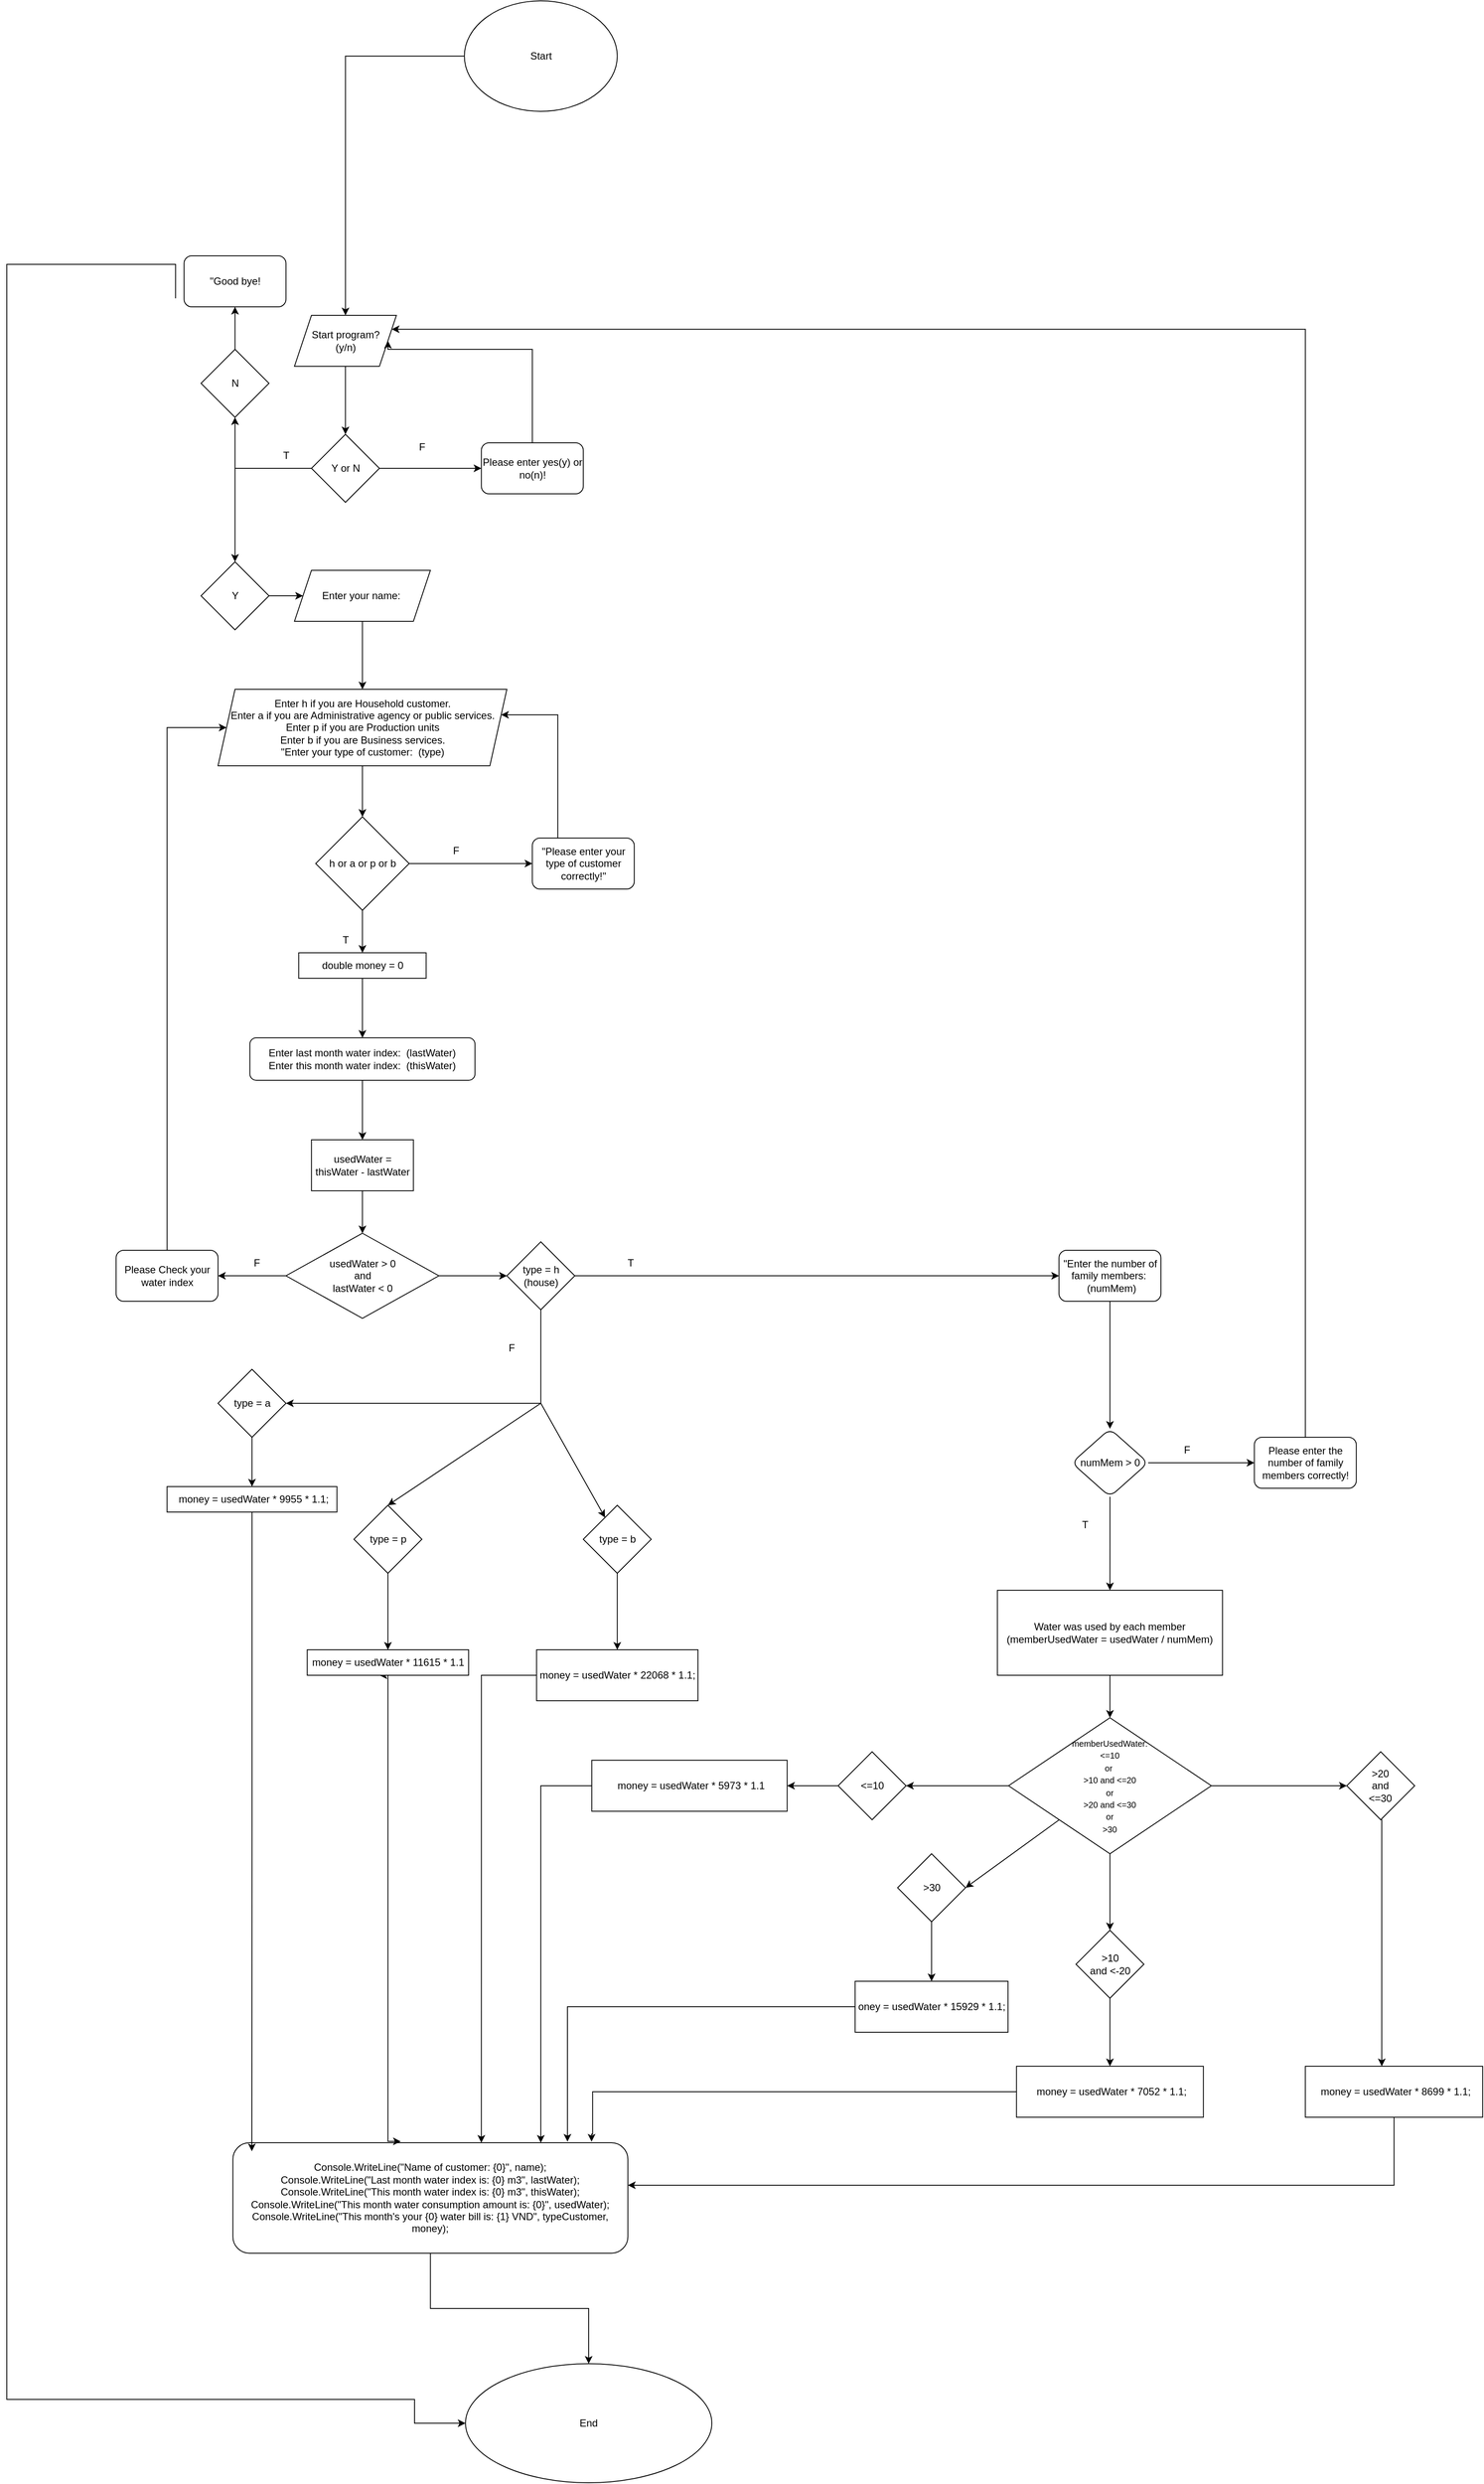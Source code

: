 <mxfile version="23.0.2" type="device">
  <diagram name="Page-1" id="1W59cAZbDxLe2ViU_KJG">
    <mxGraphModel dx="619" dy="1838" grid="1" gridSize="10" guides="1" tooltips="1" connect="1" arrows="1" fold="1" page="1" pageScale="1" pageWidth="850" pageHeight="1100" math="0" shadow="0">
      <root>
        <mxCell id="0" />
        <mxCell id="1" parent="0" />
        <mxCell id="25vutI120iv0R7yCuZB1-7" value="" style="edgeStyle=orthogonalEdgeStyle;rounded=0;orthogonalLoop=1;jettySize=auto;html=1;" edge="1" parent="1" source="25vutI120iv0R7yCuZB1-1" target="25vutI120iv0R7yCuZB1-2">
          <mxGeometry relative="1" as="geometry" />
        </mxCell>
        <mxCell id="25vutI120iv0R7yCuZB1-1" value="Start" style="ellipse;whiteSpace=wrap;html=1;" vertex="1" parent="1">
          <mxGeometry x="1958.67" y="90" width="180" height="130" as="geometry" />
        </mxCell>
        <mxCell id="25vutI120iv0R7yCuZB1-4" value="" style="edgeStyle=orthogonalEdgeStyle;rounded=0;orthogonalLoop=1;jettySize=auto;html=1;" edge="1" parent="1" source="25vutI120iv0R7yCuZB1-2" target="25vutI120iv0R7yCuZB1-3">
          <mxGeometry relative="1" as="geometry" />
        </mxCell>
        <mxCell id="25vutI120iv0R7yCuZB1-2" value="Start program?&lt;br&gt;(y/n)" style="shape=parallelogram;perimeter=parallelogramPerimeter;whiteSpace=wrap;html=1;fixedSize=1;" vertex="1" parent="1">
          <mxGeometry x="1758.67" y="460" width="120" height="60" as="geometry" />
        </mxCell>
        <mxCell id="25vutI120iv0R7yCuZB1-17" value="" style="edgeStyle=orthogonalEdgeStyle;rounded=0;orthogonalLoop=1;jettySize=auto;html=1;" edge="1" parent="1" source="25vutI120iv0R7yCuZB1-3" target="25vutI120iv0R7yCuZB1-16">
          <mxGeometry relative="1" as="geometry" />
        </mxCell>
        <mxCell id="25vutI120iv0R7yCuZB1-3" value="Y or N" style="rhombus;whiteSpace=wrap;html=1;" vertex="1" parent="1">
          <mxGeometry x="1778.67" y="600" width="80" height="80" as="geometry" />
        </mxCell>
        <mxCell id="25vutI120iv0R7yCuZB1-21" style="edgeStyle=orthogonalEdgeStyle;rounded=0;orthogonalLoop=1;jettySize=auto;html=1;entryX=1;entryY=0.5;entryDx=0;entryDy=0;" edge="1" parent="1" source="25vutI120iv0R7yCuZB1-16" target="25vutI120iv0R7yCuZB1-2">
          <mxGeometry relative="1" as="geometry">
            <Array as="points">
              <mxPoint x="2038.67" y="500" />
              <mxPoint x="1868.67" y="500" />
            </Array>
          </mxGeometry>
        </mxCell>
        <mxCell id="25vutI120iv0R7yCuZB1-16" value="Please enter yes(y) or no(n)!" style="rounded=1;whiteSpace=wrap;html=1;" vertex="1" parent="1">
          <mxGeometry x="1978.67" y="610" width="120" height="60" as="geometry" />
        </mxCell>
        <mxCell id="25vutI120iv0R7yCuZB1-20" value="F" style="text;html=1;strokeColor=none;fillColor=none;align=center;verticalAlign=middle;whiteSpace=wrap;rounded=0;" vertex="1" parent="1">
          <mxGeometry x="1878.67" y="600" width="60" height="30" as="geometry" />
        </mxCell>
        <mxCell id="25vutI120iv0R7yCuZB1-23" value="T" style="text;html=1;strokeColor=none;fillColor=none;align=center;verticalAlign=middle;whiteSpace=wrap;rounded=0;" vertex="1" parent="1">
          <mxGeometry x="1718.67" y="610" width="60" height="30" as="geometry" />
        </mxCell>
        <mxCell id="25vutI120iv0R7yCuZB1-27" value="" style="endArrow=none;html=1;rounded=0;entryX=0;entryY=0.5;entryDx=0;entryDy=0;" edge="1" parent="1" target="25vutI120iv0R7yCuZB1-3">
          <mxGeometry width="50" height="50" relative="1" as="geometry">
            <mxPoint x="1688.67" y="640" as="sourcePoint" />
            <mxPoint x="1848.67" y="680" as="targetPoint" />
          </mxGeometry>
        </mxCell>
        <mxCell id="25vutI120iv0R7yCuZB1-28" value="" style="endArrow=classic;html=1;rounded=0;" edge="1" parent="1">
          <mxGeometry width="50" height="50" relative="1" as="geometry">
            <mxPoint x="1688.67" y="640" as="sourcePoint" />
            <mxPoint x="1688.67" y="580" as="targetPoint" />
          </mxGeometry>
        </mxCell>
        <mxCell id="25vutI120iv0R7yCuZB1-29" value="" style="endArrow=classic;html=1;rounded=0;" edge="1" parent="1">
          <mxGeometry width="50" height="50" relative="1" as="geometry">
            <mxPoint x="1688.67" y="640" as="sourcePoint" />
            <mxPoint x="1688.67" y="750" as="targetPoint" />
          </mxGeometry>
        </mxCell>
        <mxCell id="25vutI120iv0R7yCuZB1-33" value="" style="edgeStyle=orthogonalEdgeStyle;rounded=0;orthogonalLoop=1;jettySize=auto;html=1;" edge="1" parent="1" source="25vutI120iv0R7yCuZB1-30" target="25vutI120iv0R7yCuZB1-32">
          <mxGeometry relative="1" as="geometry" />
        </mxCell>
        <mxCell id="25vutI120iv0R7yCuZB1-30" value="N" style="rhombus;whiteSpace=wrap;html=1;" vertex="1" parent="1">
          <mxGeometry x="1648.67" y="500" width="80" height="80" as="geometry" />
        </mxCell>
        <mxCell id="25vutI120iv0R7yCuZB1-38" value="" style="edgeStyle=orthogonalEdgeStyle;rounded=0;orthogonalLoop=1;jettySize=auto;html=1;" edge="1" parent="1" source="25vutI120iv0R7yCuZB1-31" target="25vutI120iv0R7yCuZB1-37">
          <mxGeometry relative="1" as="geometry" />
        </mxCell>
        <mxCell id="25vutI120iv0R7yCuZB1-31" value="Y" style="rhombus;whiteSpace=wrap;html=1;" vertex="1" parent="1">
          <mxGeometry x="1648.67" y="750" width="80" height="80" as="geometry" />
        </mxCell>
        <mxCell id="25vutI120iv0R7yCuZB1-32" value="&quot;Good bye!" style="rounded=1;whiteSpace=wrap;html=1;" vertex="1" parent="1">
          <mxGeometry x="1628.67" y="390" width="120" height="60" as="geometry" />
        </mxCell>
        <mxCell id="25vutI120iv0R7yCuZB1-40" value="" style="edgeStyle=orthogonalEdgeStyle;rounded=0;orthogonalLoop=1;jettySize=auto;html=1;" edge="1" parent="1" source="25vutI120iv0R7yCuZB1-37" target="25vutI120iv0R7yCuZB1-39">
          <mxGeometry relative="1" as="geometry" />
        </mxCell>
        <mxCell id="25vutI120iv0R7yCuZB1-37" value="Enter your name:&amp;nbsp;" style="shape=parallelogram;perimeter=parallelogramPerimeter;whiteSpace=wrap;html=1;fixedSize=1;" vertex="1" parent="1">
          <mxGeometry x="1758.67" y="760" width="160" height="60" as="geometry" />
        </mxCell>
        <mxCell id="25vutI120iv0R7yCuZB1-43" value="" style="edgeStyle=orthogonalEdgeStyle;rounded=0;orthogonalLoop=1;jettySize=auto;html=1;" edge="1" parent="1" source="25vutI120iv0R7yCuZB1-39" target="25vutI120iv0R7yCuZB1-42">
          <mxGeometry relative="1" as="geometry" />
        </mxCell>
        <mxCell id="25vutI120iv0R7yCuZB1-39" value="&lt;font style=&quot;font-size: 12px;&quot;&gt;Enter h if you are Household customer.&lt;br&gt;&lt;span style=&quot;&quot;&gt;Enter a if you are Administrative agency or public services.&lt;/span&gt;&lt;br&gt;&lt;span style=&quot;&quot;&gt;Enter p if you are Production units&lt;/span&gt;&lt;br&gt;&lt;span style=&quot;&quot;&gt;Enter b if you are Business services.&lt;/span&gt;&lt;br&gt;&lt;span style=&quot;&quot;&gt;&quot;Enter your type of customer:&amp;nbsp; (type)&lt;/span&gt;&lt;br&gt;&lt;/font&gt;" style="shape=parallelogram;perimeter=parallelogramPerimeter;whiteSpace=wrap;html=1;fixedSize=1;" vertex="1" parent="1">
          <mxGeometry x="1668.67" y="900" width="340" height="90" as="geometry" />
        </mxCell>
        <mxCell id="25vutI120iv0R7yCuZB1-46" value="" style="edgeStyle=orthogonalEdgeStyle;rounded=0;orthogonalLoop=1;jettySize=auto;html=1;" edge="1" parent="1" source="25vutI120iv0R7yCuZB1-42" target="25vutI120iv0R7yCuZB1-45">
          <mxGeometry relative="1" as="geometry" />
        </mxCell>
        <mxCell id="25vutI120iv0R7yCuZB1-42" value="h or a or p or b" style="rhombus;whiteSpace=wrap;html=1;" vertex="1" parent="1">
          <mxGeometry x="1783.67" y="1050" width="110" height="110" as="geometry" />
        </mxCell>
        <mxCell id="25vutI120iv0R7yCuZB1-48" style="edgeStyle=orthogonalEdgeStyle;rounded=0;orthogonalLoop=1;jettySize=auto;html=1;" edge="1" parent="1" target="25vutI120iv0R7yCuZB1-39">
          <mxGeometry relative="1" as="geometry">
            <mxPoint x="2098.69" y="906.32" as="targetPoint" />
            <mxPoint x="2131.07" y="1075" as="sourcePoint" />
            <Array as="points">
              <mxPoint x="2130.67" y="1076" />
              <mxPoint x="2068.67" y="1076" />
              <mxPoint x="2068.67" y="930" />
            </Array>
          </mxGeometry>
        </mxCell>
        <mxCell id="25vutI120iv0R7yCuZB1-45" value="&quot;Please enter your type of customer correctly!&quot;" style="rounded=1;whiteSpace=wrap;html=1;" vertex="1" parent="1">
          <mxGeometry x="2038.67" y="1075" width="120" height="60" as="geometry" />
        </mxCell>
        <mxCell id="25vutI120iv0R7yCuZB1-47" value="F" style="text;html=1;strokeColor=none;fillColor=none;align=center;verticalAlign=middle;whiteSpace=wrap;rounded=0;" vertex="1" parent="1">
          <mxGeometry x="1918.67" y="1075" width="60" height="30" as="geometry" />
        </mxCell>
        <mxCell id="25vutI120iv0R7yCuZB1-52" value="T" style="text;html=1;strokeColor=none;fillColor=none;align=center;verticalAlign=middle;whiteSpace=wrap;rounded=0;" vertex="1" parent="1">
          <mxGeometry x="1788.67" y="1180" width="60" height="30" as="geometry" />
        </mxCell>
        <mxCell id="25vutI120iv0R7yCuZB1-53" value="" style="endArrow=classic;html=1;rounded=0;exitX=0.5;exitY=1;exitDx=0;exitDy=0;entryX=0.5;entryY=0;entryDx=0;entryDy=0;" edge="1" parent="1" source="25vutI120iv0R7yCuZB1-42" target="25vutI120iv0R7yCuZB1-54">
          <mxGeometry width="50" height="50" relative="1" as="geometry">
            <mxPoint x="1938.67" y="1470" as="sourcePoint" />
            <mxPoint x="1838.67" y="1280" as="targetPoint" />
          </mxGeometry>
        </mxCell>
        <mxCell id="25vutI120iv0R7yCuZB1-61" value="" style="edgeStyle=orthogonalEdgeStyle;rounded=0;orthogonalLoop=1;jettySize=auto;html=1;" edge="1" parent="1" source="25vutI120iv0R7yCuZB1-54" target="25vutI120iv0R7yCuZB1-59">
          <mxGeometry relative="1" as="geometry" />
        </mxCell>
        <mxCell id="25vutI120iv0R7yCuZB1-54" value="double money = 0&lt;br&gt;" style="rounded=0;whiteSpace=wrap;html=1;" vertex="1" parent="1">
          <mxGeometry x="1763.67" y="1210" width="150" height="30" as="geometry" />
        </mxCell>
        <mxCell id="25vutI120iv0R7yCuZB1-69" value="" style="edgeStyle=orthogonalEdgeStyle;rounded=0;orthogonalLoop=1;jettySize=auto;html=1;" edge="1" parent="1" source="25vutI120iv0R7yCuZB1-59" target="25vutI120iv0R7yCuZB1-68">
          <mxGeometry relative="1" as="geometry" />
        </mxCell>
        <mxCell id="25vutI120iv0R7yCuZB1-59" value="Enter last month water index:&amp;nbsp; (lastWater)&lt;br&gt;Enter this month water index:&amp;nbsp; (thisWater)" style="rounded=1;whiteSpace=wrap;html=1;" vertex="1" parent="1">
          <mxGeometry x="1706.17" y="1310" width="265" height="50" as="geometry" />
        </mxCell>
        <mxCell id="25vutI120iv0R7yCuZB1-71" value="" style="edgeStyle=orthogonalEdgeStyle;rounded=0;orthogonalLoop=1;jettySize=auto;html=1;" edge="1" parent="1" source="25vutI120iv0R7yCuZB1-68" target="25vutI120iv0R7yCuZB1-70">
          <mxGeometry relative="1" as="geometry" />
        </mxCell>
        <mxCell id="25vutI120iv0R7yCuZB1-68" value="usedWater = thisWater - lastWater" style="rounded=0;whiteSpace=wrap;html=1;" vertex="1" parent="1">
          <mxGeometry x="1778.67" y="1430" width="120" height="60" as="geometry" />
        </mxCell>
        <mxCell id="25vutI120iv0R7yCuZB1-73" value="" style="edgeStyle=orthogonalEdgeStyle;rounded=0;orthogonalLoop=1;jettySize=auto;html=1;" edge="1" parent="1" source="25vutI120iv0R7yCuZB1-70" target="25vutI120iv0R7yCuZB1-72">
          <mxGeometry relative="1" as="geometry" />
        </mxCell>
        <mxCell id="25vutI120iv0R7yCuZB1-78" value="" style="edgeStyle=orthogonalEdgeStyle;rounded=0;orthogonalLoop=1;jettySize=auto;html=1;" edge="1" parent="1" source="25vutI120iv0R7yCuZB1-70" target="25vutI120iv0R7yCuZB1-77">
          <mxGeometry relative="1" as="geometry" />
        </mxCell>
        <mxCell id="25vutI120iv0R7yCuZB1-70" value="usedWater &amp;gt; 0&lt;br&gt;and&lt;br&gt;lastWater &amp;lt; 0" style="rhombus;whiteSpace=wrap;html=1;rounded=0;" vertex="1" parent="1">
          <mxGeometry x="1748.67" y="1540" width="180" height="100" as="geometry" />
        </mxCell>
        <mxCell id="25vutI120iv0R7yCuZB1-74" style="edgeStyle=orthogonalEdgeStyle;rounded=0;orthogonalLoop=1;jettySize=auto;html=1;" edge="1" parent="1" source="25vutI120iv0R7yCuZB1-72" target="25vutI120iv0R7yCuZB1-39">
          <mxGeometry relative="1" as="geometry">
            <mxPoint x="1608.67" y="930.0" as="targetPoint" />
            <Array as="points">
              <mxPoint x="1608.67" y="945" />
            </Array>
          </mxGeometry>
        </mxCell>
        <mxCell id="25vutI120iv0R7yCuZB1-72" value="Please Check your water index" style="rounded=1;whiteSpace=wrap;html=1;" vertex="1" parent="1">
          <mxGeometry x="1548.67" y="1560" width="120" height="60" as="geometry" />
        </mxCell>
        <mxCell id="25vutI120iv0R7yCuZB1-76" value="F" style="text;html=1;align=center;verticalAlign=middle;resizable=0;points=[];autosize=1;strokeColor=none;fillColor=none;" vertex="1" parent="1">
          <mxGeometry x="1698.67" y="1560" width="30" height="30" as="geometry" />
        </mxCell>
        <mxCell id="25vutI120iv0R7yCuZB1-80" value="" style="edgeStyle=orthogonalEdgeStyle;rounded=0;orthogonalLoop=1;jettySize=auto;html=1;" edge="1" parent="1" source="25vutI120iv0R7yCuZB1-77" target="25vutI120iv0R7yCuZB1-79">
          <mxGeometry relative="1" as="geometry" />
        </mxCell>
        <mxCell id="25vutI120iv0R7yCuZB1-77" value="type = h&lt;br&gt;(house)" style="rhombus;whiteSpace=wrap;html=1;rounded=0;" vertex="1" parent="1">
          <mxGeometry x="2008.67" y="1550" width="80" height="80" as="geometry" />
        </mxCell>
        <mxCell id="25vutI120iv0R7yCuZB1-84" value="" style="edgeStyle=orthogonalEdgeStyle;rounded=0;orthogonalLoop=1;jettySize=auto;html=1;" edge="1" parent="1" source="25vutI120iv0R7yCuZB1-79" target="25vutI120iv0R7yCuZB1-83">
          <mxGeometry relative="1" as="geometry" />
        </mxCell>
        <mxCell id="25vutI120iv0R7yCuZB1-79" value="&quot;Enter the number of family members:&amp;nbsp; &amp;nbsp;(numMem)" style="rounded=1;whiteSpace=wrap;html=1;" vertex="1" parent="1">
          <mxGeometry x="2658.67" y="1560" width="120" height="60" as="geometry" />
        </mxCell>
        <mxCell id="25vutI120iv0R7yCuZB1-82" value="T" style="text;html=1;align=center;verticalAlign=middle;resizable=0;points=[];autosize=1;strokeColor=none;fillColor=none;" vertex="1" parent="1">
          <mxGeometry x="2138.67" y="1560" width="30" height="30" as="geometry" />
        </mxCell>
        <mxCell id="25vutI120iv0R7yCuZB1-86" value="" style="edgeStyle=orthogonalEdgeStyle;rounded=0;orthogonalLoop=1;jettySize=auto;html=1;" edge="1" parent="1" source="25vutI120iv0R7yCuZB1-83">
          <mxGeometry relative="1" as="geometry">
            <mxPoint x="2718.67" y="1960" as="targetPoint" />
            <Array as="points">
              <mxPoint x="2718.67" y="1905" />
              <mxPoint x="2719.67" y="1960" />
            </Array>
          </mxGeometry>
        </mxCell>
        <mxCell id="25vutI120iv0R7yCuZB1-92" value="" style="edgeStyle=orthogonalEdgeStyle;rounded=0;orthogonalLoop=1;jettySize=auto;html=1;" edge="1" parent="1" source="25vutI120iv0R7yCuZB1-83" target="25vutI120iv0R7yCuZB1-91">
          <mxGeometry relative="1" as="geometry" />
        </mxCell>
        <mxCell id="25vutI120iv0R7yCuZB1-83" value="numMem &amp;gt; 0" style="rhombus;whiteSpace=wrap;html=1;rounded=1;" vertex="1" parent="1">
          <mxGeometry x="2673.67" y="1770" width="90" height="80" as="geometry" />
        </mxCell>
        <mxCell id="25vutI120iv0R7yCuZB1-93" style="edgeStyle=orthogonalEdgeStyle;rounded=0;orthogonalLoop=1;jettySize=auto;html=1;entryX=1;entryY=0.25;entryDx=0;entryDy=0;" edge="1" parent="1" source="25vutI120iv0R7yCuZB1-91" target="25vutI120iv0R7yCuZB1-2">
          <mxGeometry relative="1" as="geometry">
            <mxPoint x="2720.099" y="250" as="targetPoint" />
            <Array as="points">
              <mxPoint x="2948.67" y="476" />
            </Array>
          </mxGeometry>
        </mxCell>
        <mxCell id="25vutI120iv0R7yCuZB1-91" value="Please enter the number of family members correctly!" style="rounded=1;whiteSpace=wrap;html=1;" vertex="1" parent="1">
          <mxGeometry x="2888.67" y="1780" width="120" height="60" as="geometry" />
        </mxCell>
        <mxCell id="25vutI120iv0R7yCuZB1-94" value="F" style="text;html=1;align=center;verticalAlign=middle;resizable=0;points=[];autosize=1;strokeColor=none;fillColor=none;" vertex="1" parent="1">
          <mxGeometry x="2793.67" y="1780" width="30" height="30" as="geometry" />
        </mxCell>
        <mxCell id="25vutI120iv0R7yCuZB1-95" value="T" style="text;html=1;align=center;verticalAlign=middle;resizable=0;points=[];autosize=1;strokeColor=none;fillColor=none;" vertex="1" parent="1">
          <mxGeometry x="2673.67" y="1868" width="30" height="30" as="geometry" />
        </mxCell>
        <mxCell id="25vutI120iv0R7yCuZB1-98" value="" style="edgeStyle=orthogonalEdgeStyle;rounded=0;orthogonalLoop=1;jettySize=auto;html=1;" edge="1" parent="1" source="25vutI120iv0R7yCuZB1-96" target="25vutI120iv0R7yCuZB1-97">
          <mxGeometry relative="1" as="geometry" />
        </mxCell>
        <mxCell id="25vutI120iv0R7yCuZB1-96" value="Water was used by each member&lt;br&gt;(memberUsedWater = usedWater / numMem)" style="rounded=0;whiteSpace=wrap;html=1;" vertex="1" parent="1">
          <mxGeometry x="2586.17" y="1960" width="265" height="100" as="geometry" />
        </mxCell>
        <mxCell id="25vutI120iv0R7yCuZB1-104" value="" style="edgeStyle=orthogonalEdgeStyle;rounded=0;orthogonalLoop=1;jettySize=auto;html=1;" edge="1" parent="1" source="25vutI120iv0R7yCuZB1-97" target="25vutI120iv0R7yCuZB1-103">
          <mxGeometry relative="1" as="geometry" />
        </mxCell>
        <mxCell id="25vutI120iv0R7yCuZB1-108" value="" style="edgeStyle=orthogonalEdgeStyle;rounded=0;orthogonalLoop=1;jettySize=auto;html=1;" edge="1" parent="1" source="25vutI120iv0R7yCuZB1-97" target="25vutI120iv0R7yCuZB1-107">
          <mxGeometry relative="1" as="geometry" />
        </mxCell>
        <mxCell id="25vutI120iv0R7yCuZB1-116" value="" style="edgeStyle=orthogonalEdgeStyle;rounded=0;orthogonalLoop=1;jettySize=auto;html=1;" edge="1" parent="1" source="25vutI120iv0R7yCuZB1-97" target="25vutI120iv0R7yCuZB1-115">
          <mxGeometry relative="1" as="geometry" />
        </mxCell>
        <mxCell id="25vutI120iv0R7yCuZB1-97" value="&lt;font style=&quot;font-size: 10px;&quot;&gt;memberUsedWater:&lt;br&gt;&amp;lt;=10&lt;br&gt;or&amp;nbsp;&lt;br&gt;&amp;gt;10 and &amp;lt;=20&lt;br&gt;or&lt;br&gt;&amp;gt;20 and &amp;lt;=30&lt;br&gt;or&lt;br&gt;&amp;gt;30&lt;/font&gt;" style="rhombus;whiteSpace=wrap;html=1;rounded=0;" vertex="1" parent="1">
          <mxGeometry x="2599.3" y="2110" width="238.75" height="160" as="geometry" />
        </mxCell>
        <mxCell id="25vutI120iv0R7yCuZB1-101" style="edgeStyle=orthogonalEdgeStyle;rounded=0;orthogonalLoop=1;jettySize=auto;html=1;exitX=0;exitY=1;exitDx=0;exitDy=0;entryX=0;entryY=0.5;entryDx=0;entryDy=0;" edge="1" parent="1" target="25vutI120iv0R7yCuZB1-102">
          <mxGeometry relative="1" as="geometry">
            <mxPoint x="1858.67" y="2912" as="targetPoint" />
            <mxPoint x="1618.67" y="440" as="sourcePoint" />
            <Array as="points">
              <mxPoint x="1619" y="400" />
              <mxPoint x="1420" y="400" />
              <mxPoint x="1420" y="2912" />
              <mxPoint x="1900" y="2912" />
              <mxPoint x="1900" y="2940" />
            </Array>
          </mxGeometry>
        </mxCell>
        <mxCell id="25vutI120iv0R7yCuZB1-102" value="End" style="ellipse;whiteSpace=wrap;html=1;" vertex="1" parent="1">
          <mxGeometry x="1960" y="2870" width="290" height="140" as="geometry" />
        </mxCell>
        <mxCell id="25vutI120iv0R7yCuZB1-106" value="" style="edgeStyle=orthogonalEdgeStyle;rounded=0;orthogonalLoop=1;jettySize=auto;html=1;" edge="1" parent="1" source="25vutI120iv0R7yCuZB1-103" target="25vutI120iv0R7yCuZB1-105">
          <mxGeometry relative="1" as="geometry" />
        </mxCell>
        <mxCell id="25vutI120iv0R7yCuZB1-103" value="&amp;lt;=10" style="rhombus;whiteSpace=wrap;html=1;rounded=0;" vertex="1" parent="1">
          <mxGeometry x="2398.665" y="2150" width="80" height="80" as="geometry" />
        </mxCell>
        <mxCell id="25vutI120iv0R7yCuZB1-111" style="edgeStyle=orthogonalEdgeStyle;rounded=0;orthogonalLoop=1;jettySize=auto;html=1;" edge="1" parent="1" source="25vutI120iv0R7yCuZB1-105" target="25vutI120iv0R7yCuZB1-109">
          <mxGeometry relative="1" as="geometry">
            <Array as="points">
              <mxPoint x="2048.67" y="2190" />
            </Array>
          </mxGeometry>
        </mxCell>
        <mxCell id="25vutI120iv0R7yCuZB1-105" value="&amp;nbsp;money = usedWater * 5973 * 1.1" style="whiteSpace=wrap;html=1;rounded=0;" vertex="1" parent="1">
          <mxGeometry x="2108.67" y="2160" width="230" height="60" as="geometry" />
        </mxCell>
        <mxCell id="25vutI120iv0R7yCuZB1-113" value="" style="edgeStyle=orthogonalEdgeStyle;rounded=0;orthogonalLoop=1;jettySize=auto;html=1;" edge="1" parent="1" source="25vutI120iv0R7yCuZB1-107" target="25vutI120iv0R7yCuZB1-112">
          <mxGeometry relative="1" as="geometry" />
        </mxCell>
        <mxCell id="25vutI120iv0R7yCuZB1-107" value="&amp;gt;10&lt;br&gt;and &amp;lt;-20" style="rhombus;whiteSpace=wrap;html=1;rounded=0;" vertex="1" parent="1">
          <mxGeometry x="2678.665" y="2360" width="80" height="80" as="geometry" />
        </mxCell>
        <mxCell id="25vutI120iv0R7yCuZB1-152" style="edgeStyle=orthogonalEdgeStyle;rounded=0;orthogonalLoop=1;jettySize=auto;html=1;" edge="1" parent="1" source="25vutI120iv0R7yCuZB1-109" target="25vutI120iv0R7yCuZB1-102">
          <mxGeometry relative="1" as="geometry" />
        </mxCell>
        <mxCell id="25vutI120iv0R7yCuZB1-109" value="&lt;div&gt;Console.WriteLine(&quot;Name of customer: {0}&quot;, name);&lt;/div&gt;&lt;div&gt;Console.WriteLine(&quot;Last month water index is: {0} m3&quot;, lastWater);&lt;/div&gt;&lt;div&gt;Console.WriteLine(&quot;This month water index is: {0} m3&quot;, thisWater);&lt;/div&gt;&lt;div&gt;Console.WriteLine(&quot;This month water consumption amount is: {0}&quot;, usedWater);&lt;/div&gt;&lt;div&gt;Console.WriteLine(&quot;This month&#39;s your {0} water bill is: {1} VND&quot;, typeCustomer, money);&lt;/div&gt;" style="rounded=1;whiteSpace=wrap;html=1;" vertex="1" parent="1">
          <mxGeometry x="1686.17" y="2610" width="465" height="130" as="geometry" />
        </mxCell>
        <mxCell id="25vutI120iv0R7yCuZB1-114" style="edgeStyle=orthogonalEdgeStyle;rounded=0;orthogonalLoop=1;jettySize=auto;html=1;entryX=0.908;entryY=-0.01;entryDx=0;entryDy=0;entryPerimeter=0;" edge="1" parent="1" source="25vutI120iv0R7yCuZB1-112" target="25vutI120iv0R7yCuZB1-109">
          <mxGeometry relative="1" as="geometry">
            <mxPoint x="2108.67" y="2600.0" as="targetPoint" />
            <Array as="points">
              <mxPoint x="2109.67" y="2550" />
              <mxPoint x="2109.67" y="2600" />
            </Array>
          </mxGeometry>
        </mxCell>
        <mxCell id="25vutI120iv0R7yCuZB1-112" value="&lt;div&gt;&lt;span style=&quot;background-color: initial;&quot;&gt;&amp;nbsp;money = usedWater * 7052 * 1.1;&lt;/span&gt;&lt;br&gt;&lt;/div&gt;" style="whiteSpace=wrap;html=1;rounded=0;" vertex="1" parent="1">
          <mxGeometry x="2608.66" y="2520" width="220" height="60" as="geometry" />
        </mxCell>
        <mxCell id="25vutI120iv0R7yCuZB1-120" value="" style="edgeStyle=orthogonalEdgeStyle;rounded=0;orthogonalLoop=1;jettySize=auto;html=1;exitX=0.5;exitY=1;exitDx=0;exitDy=0;" edge="1" parent="1" source="25vutI120iv0R7yCuZB1-115" target="25vutI120iv0R7yCuZB1-119">
          <mxGeometry relative="1" as="geometry">
            <mxPoint x="2958.675" y="2200" as="sourcePoint" />
            <Array as="points">
              <mxPoint x="3038.67" y="2440" />
              <mxPoint x="3038.67" y="2440" />
            </Array>
          </mxGeometry>
        </mxCell>
        <mxCell id="25vutI120iv0R7yCuZB1-115" value="&amp;gt;20&lt;br&gt;and&lt;br&gt;&amp;lt;=30" style="rhombus;whiteSpace=wrap;html=1;rounded=0;" vertex="1" parent="1">
          <mxGeometry x="2997.425" y="2150" width="80" height="80" as="geometry" />
        </mxCell>
        <mxCell id="25vutI120iv0R7yCuZB1-121" style="edgeStyle=orthogonalEdgeStyle;rounded=0;orthogonalLoop=1;jettySize=auto;html=1;" edge="1" parent="1" source="25vutI120iv0R7yCuZB1-119" target="25vutI120iv0R7yCuZB1-109">
          <mxGeometry relative="1" as="geometry">
            <mxPoint x="2298.67" y="2720" as="targetPoint" />
            <Array as="points">
              <mxPoint x="3053.67" y="2660" />
            </Array>
          </mxGeometry>
        </mxCell>
        <mxCell id="25vutI120iv0R7yCuZB1-119" value="&amp;nbsp;money = usedWater * 8699 * 1.1;" style="whiteSpace=wrap;html=1;rounded=0;" vertex="1" parent="1">
          <mxGeometry x="2948.67" y="2520" width="208.75" height="60" as="geometry" />
        </mxCell>
        <mxCell id="25vutI120iv0R7yCuZB1-122" value="" style="endArrow=classic;html=1;rounded=0;exitX=0;exitY=1;exitDx=0;exitDy=0;entryX=1;entryY=0.5;entryDx=0;entryDy=0;" edge="1" parent="1" source="25vutI120iv0R7yCuZB1-97" target="25vutI120iv0R7yCuZB1-123">
          <mxGeometry width="50" height="50" relative="1" as="geometry">
            <mxPoint x="3048.67" y="2610" as="sourcePoint" />
            <mxPoint x="2558.67" y="2300" as="targetPoint" />
          </mxGeometry>
        </mxCell>
        <mxCell id="25vutI120iv0R7yCuZB1-125" value="" style="edgeStyle=orthogonalEdgeStyle;rounded=0;orthogonalLoop=1;jettySize=auto;html=1;" edge="1" parent="1" source="25vutI120iv0R7yCuZB1-123" target="25vutI120iv0R7yCuZB1-124">
          <mxGeometry relative="1" as="geometry" />
        </mxCell>
        <mxCell id="25vutI120iv0R7yCuZB1-123" value="&amp;gt;30" style="rhombus;whiteSpace=wrap;html=1;" vertex="1" parent="1">
          <mxGeometry x="2468.67" y="2270" width="80" height="80" as="geometry" />
        </mxCell>
        <mxCell id="25vutI120iv0R7yCuZB1-124" value="oney = usedWater * 15929 * 1.1;" style="whiteSpace=wrap;html=1;" vertex="1" parent="1">
          <mxGeometry x="2418.67" y="2420" width="180" height="60" as="geometry" />
        </mxCell>
        <mxCell id="25vutI120iv0R7yCuZB1-126" style="edgeStyle=orthogonalEdgeStyle;rounded=0;orthogonalLoop=1;jettySize=auto;html=1;entryX=0.847;entryY=-0.01;entryDx=0;entryDy=0;entryPerimeter=0;" edge="1" parent="1" source="25vutI120iv0R7yCuZB1-124" target="25vutI120iv0R7yCuZB1-109">
          <mxGeometry relative="1" as="geometry" />
        </mxCell>
        <mxCell id="25vutI120iv0R7yCuZB1-128" value="" style="endArrow=none;html=1;rounded=0;entryX=0.5;entryY=1;entryDx=0;entryDy=0;" edge="1" parent="1" target="25vutI120iv0R7yCuZB1-77">
          <mxGeometry width="50" height="50" relative="1" as="geometry">
            <mxPoint x="2048.67" y="1740" as="sourcePoint" />
            <mxPoint x="2058.67" y="1740" as="targetPoint" />
          </mxGeometry>
        </mxCell>
        <mxCell id="25vutI120iv0R7yCuZB1-129" value="F" style="text;html=1;align=center;verticalAlign=middle;resizable=0;points=[];autosize=1;strokeColor=none;fillColor=none;" vertex="1" parent="1">
          <mxGeometry x="1998.67" y="1660" width="30" height="30" as="geometry" />
        </mxCell>
        <mxCell id="25vutI120iv0R7yCuZB1-130" value="" style="endArrow=classic;html=1;rounded=0;entryX=1;entryY=0.5;entryDx=0;entryDy=0;" edge="1" parent="1" target="25vutI120iv0R7yCuZB1-131">
          <mxGeometry width="50" height="50" relative="1" as="geometry">
            <mxPoint x="2048.67" y="1740" as="sourcePoint" />
            <mxPoint x="1868.67" y="1780" as="targetPoint" />
          </mxGeometry>
        </mxCell>
        <mxCell id="25vutI120iv0R7yCuZB1-134" value="" style="edgeStyle=orthogonalEdgeStyle;rounded=0;orthogonalLoop=1;jettySize=auto;html=1;" edge="1" parent="1" source="25vutI120iv0R7yCuZB1-131" target="25vutI120iv0R7yCuZB1-133">
          <mxGeometry relative="1" as="geometry" />
        </mxCell>
        <mxCell id="25vutI120iv0R7yCuZB1-131" value="type = a" style="rhombus;whiteSpace=wrap;html=1;" vertex="1" parent="1">
          <mxGeometry x="1668.67" y="1700" width="80" height="80" as="geometry" />
        </mxCell>
        <mxCell id="25vutI120iv0R7yCuZB1-133" value="&lt;div&gt;&amp;nbsp;money = usedWater * 9955 * 1.1;&lt;/div&gt;" style="whiteSpace=wrap;html=1;" vertex="1" parent="1">
          <mxGeometry x="1608.67" y="1838" width="200" height="30" as="geometry" />
        </mxCell>
        <mxCell id="25vutI120iv0R7yCuZB1-135" style="edgeStyle=orthogonalEdgeStyle;rounded=0;orthogonalLoop=1;jettySize=auto;html=1;entryX=0.048;entryY=0.077;entryDx=0;entryDy=0;entryPerimeter=0;" edge="1" parent="1" source="25vutI120iv0R7yCuZB1-133" target="25vutI120iv0R7yCuZB1-109">
          <mxGeometry relative="1" as="geometry" />
        </mxCell>
        <mxCell id="25vutI120iv0R7yCuZB1-136" value="" style="endArrow=classic;html=1;rounded=0;entryX=0.5;entryY=0;entryDx=0;entryDy=0;" edge="1" parent="1" target="25vutI120iv0R7yCuZB1-137">
          <mxGeometry width="50" height="50" relative="1" as="geometry">
            <mxPoint x="2048.67" y="1740" as="sourcePoint" />
            <mxPoint x="2018.67" y="1860" as="targetPoint" />
          </mxGeometry>
        </mxCell>
        <mxCell id="25vutI120iv0R7yCuZB1-142" style="edgeStyle=orthogonalEdgeStyle;rounded=0;orthogonalLoop=1;jettySize=auto;html=1;" edge="1" parent="1" source="25vutI120iv0R7yCuZB1-137" target="25vutI120iv0R7yCuZB1-138">
          <mxGeometry relative="1" as="geometry" />
        </mxCell>
        <mxCell id="25vutI120iv0R7yCuZB1-137" value="type = p" style="rhombus;whiteSpace=wrap;html=1;" vertex="1" parent="1">
          <mxGeometry x="1828.67" y="1860" width="80" height="80" as="geometry" />
        </mxCell>
        <mxCell id="25vutI120iv0R7yCuZB1-143" style="edgeStyle=orthogonalEdgeStyle;rounded=0;orthogonalLoop=1;jettySize=auto;html=1;exitX=0.5;exitY=1;exitDx=0;exitDy=0;" edge="1" parent="1" source="25vutI120iv0R7yCuZB1-138">
          <mxGeometry relative="1" as="geometry">
            <mxPoint x="1858.67" y="2060" as="targetPoint" />
          </mxGeometry>
        </mxCell>
        <mxCell id="25vutI120iv0R7yCuZB1-138" value="money = usedWater * 11615 * 1.1" style="whiteSpace=wrap;html=1;" vertex="1" parent="1">
          <mxGeometry x="1773.67" y="2030" width="190" height="30" as="geometry" />
        </mxCell>
        <mxCell id="25vutI120iv0R7yCuZB1-140" style="edgeStyle=orthogonalEdgeStyle;rounded=0;orthogonalLoop=1;jettySize=auto;html=1;entryX=0.425;entryY=-0.012;entryDx=0;entryDy=0;entryPerimeter=0;" edge="1" parent="1" source="25vutI120iv0R7yCuZB1-138" target="25vutI120iv0R7yCuZB1-109">
          <mxGeometry relative="1" as="geometry">
            <Array as="points">
              <mxPoint x="1868.67" y="2608" />
            </Array>
          </mxGeometry>
        </mxCell>
        <mxCell id="25vutI120iv0R7yCuZB1-147" value="" style="edgeStyle=orthogonalEdgeStyle;rounded=0;orthogonalLoop=1;jettySize=auto;html=1;" edge="1" parent="1" source="25vutI120iv0R7yCuZB1-144" target="25vutI120iv0R7yCuZB1-146">
          <mxGeometry relative="1" as="geometry" />
        </mxCell>
        <mxCell id="25vutI120iv0R7yCuZB1-144" value="type = b" style="rhombus;whiteSpace=wrap;html=1;" vertex="1" parent="1">
          <mxGeometry x="2098.67" y="1860" width="80" height="80" as="geometry" />
        </mxCell>
        <mxCell id="25vutI120iv0R7yCuZB1-145" value="" style="endArrow=classic;html=1;rounded=0;" edge="1" parent="1" target="25vutI120iv0R7yCuZB1-144">
          <mxGeometry width="50" height="50" relative="1" as="geometry">
            <mxPoint x="2048.67" y="1740" as="sourcePoint" />
            <mxPoint x="2048.67" y="1750" as="targetPoint" />
          </mxGeometry>
        </mxCell>
        <mxCell id="25vutI120iv0R7yCuZB1-146" value="money = usedWater * 22068 * 1.1;" style="whiteSpace=wrap;html=1;" vertex="1" parent="1">
          <mxGeometry x="2043.67" y="2030" width="190" height="60" as="geometry" />
        </mxCell>
        <mxCell id="25vutI120iv0R7yCuZB1-148" style="edgeStyle=orthogonalEdgeStyle;rounded=0;orthogonalLoop=1;jettySize=auto;html=1;entryX=0.629;entryY=0;entryDx=0;entryDy=0;entryPerimeter=0;" edge="1" parent="1" source="25vutI120iv0R7yCuZB1-146" target="25vutI120iv0R7yCuZB1-109">
          <mxGeometry relative="1" as="geometry">
            <Array as="points">
              <mxPoint x="1978.67" y="2060" />
            </Array>
          </mxGeometry>
        </mxCell>
      </root>
    </mxGraphModel>
  </diagram>
</mxfile>
